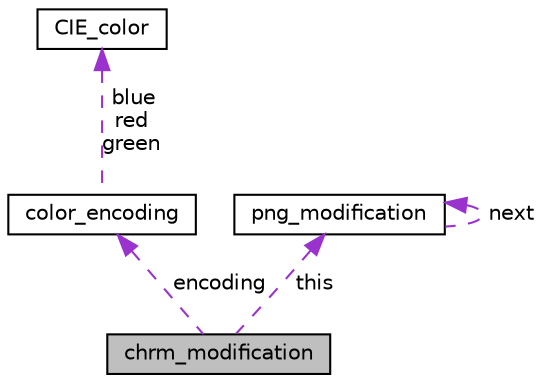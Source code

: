 digraph "chrm_modification"
{
  edge [fontname="Helvetica",fontsize="10",labelfontname="Helvetica",labelfontsize="10"];
  node [fontname="Helvetica",fontsize="10",shape=record];
  Node1 [label="chrm_modification",height=0.2,width=0.4,color="black", fillcolor="grey75", style="filled", fontcolor="black"];
  Node2 -> Node1 [dir="back",color="darkorchid3",fontsize="10",style="dashed",label=" encoding" ,fontname="Helvetica"];
  Node2 [label="color_encoding",height=0.2,width=0.4,color="black", fillcolor="white", style="filled",URL="$structcolor__encoding.html"];
  Node3 -> Node2 [dir="back",color="darkorchid3",fontsize="10",style="dashed",label=" blue\nred\ngreen" ,fontname="Helvetica"];
  Node3 [label="CIE_color",height=0.2,width=0.4,color="black", fillcolor="white", style="filled",URL="$struct_c_i_e__color.html"];
  Node4 -> Node1 [dir="back",color="darkorchid3",fontsize="10",style="dashed",label=" this" ,fontname="Helvetica"];
  Node4 [label="png_modification",height=0.2,width=0.4,color="black", fillcolor="white", style="filled",URL="$structpng__modification.html"];
  Node4 -> Node4 [dir="back",color="darkorchid3",fontsize="10",style="dashed",label=" next" ,fontname="Helvetica"];
}
